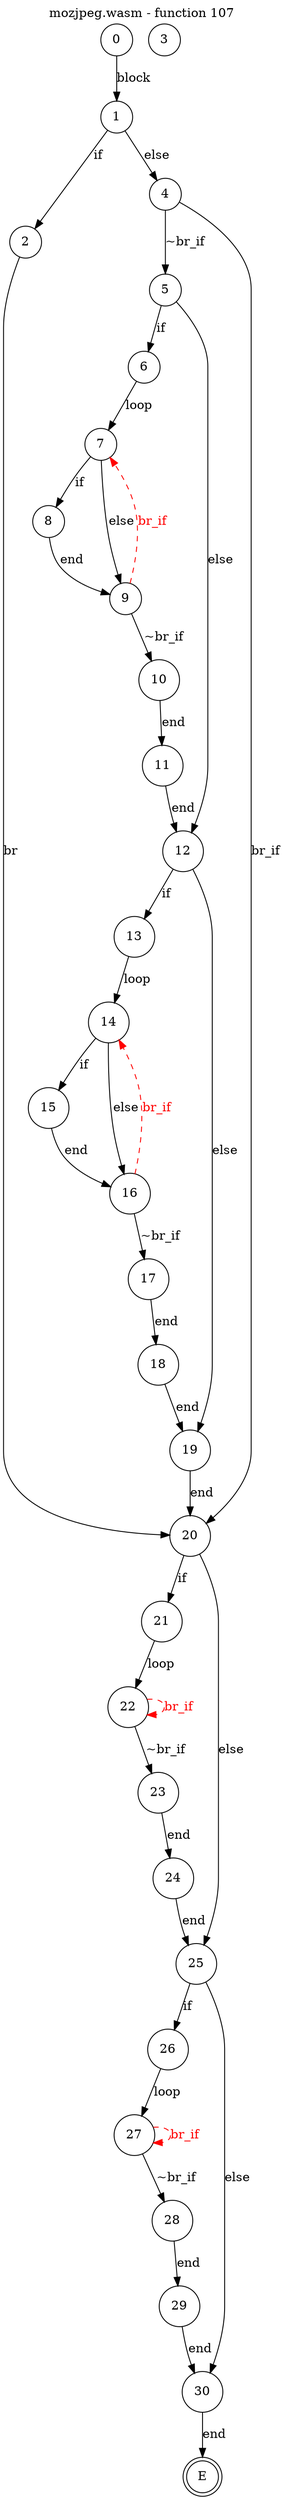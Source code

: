 digraph finite_state_machine {
    label = "mozjpeg.wasm - function 107"
    labelloc =  t
    labelfontsize = 16
    labelfontcolor = black
    labelfontname = "Helvetica"
    node [shape = doublecircle]; E ;
node [shape=circle, fontcolor=black, style="", label="0"]0
node [shape=circle, fontcolor=black, style="", label="1"]1
node [shape=circle, fontcolor=black, style="", label="2"]2
node [shape=circle, fontcolor=black, style="", label="3"]3
node [shape=circle, fontcolor=black, style="", label="4"]4
node [shape=circle, fontcolor=black, style="", label="5"]5
node [shape=circle, fontcolor=black, style="", label="6"]6
node [shape=circle, fontcolor=black, style="", label="7"]7
node [shape=circle, fontcolor=black, style="", label="8"]8
node [shape=circle, fontcolor=black, style="", label="9"]9
node [shape=circle, fontcolor=black, style="", label="10"]10
node [shape=circle, fontcolor=black, style="", label="11"]11
node [shape=circle, fontcolor=black, style="", label="12"]12
node [shape=circle, fontcolor=black, style="", label="13"]13
node [shape=circle, fontcolor=black, style="", label="14"]14
node [shape=circle, fontcolor=black, style="", label="15"]15
node [shape=circle, fontcolor=black, style="", label="16"]16
node [shape=circle, fontcolor=black, style="", label="17"]17
node [shape=circle, fontcolor=black, style="", label="18"]18
node [shape=circle, fontcolor=black, style="", label="19"]19
node [shape=circle, fontcolor=black, style="", label="20"]20
node [shape=circle, fontcolor=black, style="", label="21"]21
node [shape=circle, fontcolor=black, style="", label="22"]22
node [shape=circle, fontcolor=black, style="", label="23"]23
node [shape=circle, fontcolor=black, style="", label="24"]24
node [shape=circle, fontcolor=black, style="", label="25"]25
node [shape=circle, fontcolor=black, style="", label="26"]26
node [shape=circle, fontcolor=black, style="", label="27"]27
node [shape=circle, fontcolor=black, style="", label="28"]28
node [shape=circle, fontcolor=black, style="", label="29"]29
node [shape=circle, fontcolor=black, style="", label="30"]30
node [shape=circle, fontcolor=black, style="", label="E"]E
    0 -> 1[label="block"];
    1 -> 2[label="if"];
    1 -> 4[label="else"];
    2 -> 20[label="br"];
    4 -> 5[label="~br_if"];
    4 -> 20[label="br_if"];
    5 -> 6[label="if"];
    5 -> 12[label="else"];
    6 -> 7[label="loop"];
    7 -> 8[label="if"];
    7 -> 9[label="else"];
    8 -> 9[label="end"];
    9 -> 10[label="~br_if"];
    9 -> 7[style="dashed" color="red" fontcolor="red" label="br_if"];
    10 -> 11[label="end"];
    11 -> 12[label="end"];
    12 -> 13[label="if"];
    12 -> 19[label="else"];
    13 -> 14[label="loop"];
    14 -> 15[label="if"];
    14 -> 16[label="else"];
    15 -> 16[label="end"];
    16 -> 17[label="~br_if"];
    16 -> 14[style="dashed" color="red" fontcolor="red" label="br_if"];
    17 -> 18[label="end"];
    18 -> 19[label="end"];
    19 -> 20[label="end"];
    20 -> 21[label="if"];
    20 -> 25[label="else"];
    21 -> 22[label="loop"];
    22 -> 23[label="~br_if"];
    22 -> 22[style="dashed" color="red" fontcolor="red" label="br_if"];
    23 -> 24[label="end"];
    24 -> 25[label="end"];
    25 -> 26[label="if"];
    25 -> 30[label="else"];
    26 -> 27[label="loop"];
    27 -> 28[label="~br_if"];
    27 -> 27[style="dashed" color="red" fontcolor="red" label="br_if"];
    28 -> 29[label="end"];
    29 -> 30[label="end"];
    30 -> E[label="end"];
}
